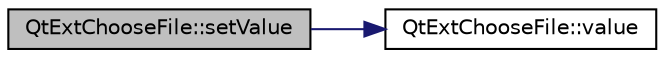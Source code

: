 digraph "QtExtChooseFile::setValue"
{
 // LATEX_PDF_SIZE
  edge [fontname="Helvetica",fontsize="10",labelfontname="Helvetica",labelfontsize="10"];
  node [fontname="Helvetica",fontsize="10",shape=record];
  rankdir="LR";
  Node1 [label="QtExtChooseFile::setValue",height=0.2,width=0.4,color="black", fillcolor="grey75", style="filled", fontcolor="black",tooltip=" "];
  Node1 -> Node2 [color="midnightblue",fontsize="10",style="solid",fontname="Helvetica"];
  Node2 [label="QtExtChooseFile::value",height=0.2,width=0.4,color="black", fillcolor="white", style="filled",URL="$class_qt_ext_choose_file.html#a7f098f26ba7de61a549efb2ca4da7ff4",tooltip=" "];
}
